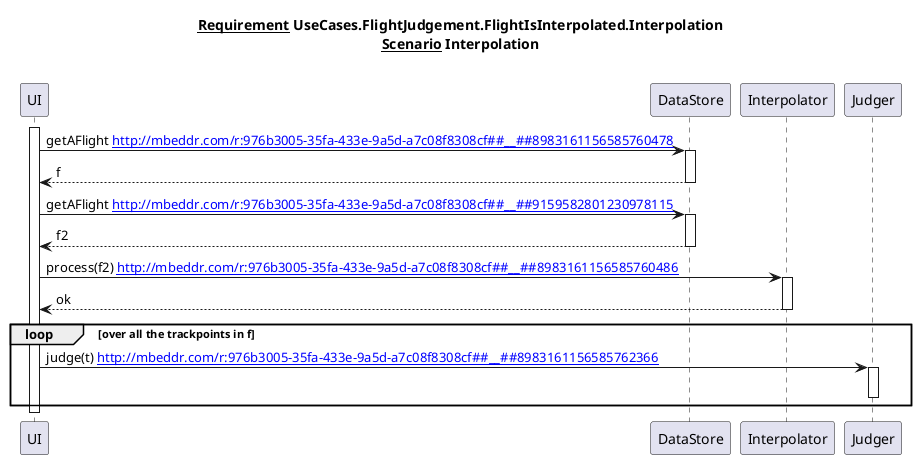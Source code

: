 @startuml
title
<u>Requirement</u> UseCases.FlightJudgement.FlightIsInterpolated.Interpolation
<u>Scenario</u> Interpolation

end title
participant UI
url of UI is [[http://mbeddr.com/r:976b3005-35fa-433e-9a5d-a7c08f8308cf##__##6898387700925260474]]
participant DataStore
url of DataStore is [[http://mbeddr.com/r:976b3005-35fa-433e-9a5d-a7c08f8308cf##__##6898387700925260483]]
participant Interpolator
url of Interpolator is [[http://mbeddr.com/r:976b3005-35fa-433e-9a5d-a7c08f8308cf##__##8119642625901795400]]
participant Judger
url of Judger is [[http://mbeddr.com/r:976b3005-35fa-433e-9a5d-a7c08f8308cf##__##8119642625901800289]]
activate UI
UI -> DataStore : getAFlight [[http://mbeddr.com/r:976b3005-35fa-433e-9a5d-a7c08f8308cf##__##8983161156585760478]]
activate DataStore
UI <-- DataStore:f
deactivate DataStore
UI -> DataStore : getAFlight [[http://mbeddr.com/r:976b3005-35fa-433e-9a5d-a7c08f8308cf##__##9159582801230978115]]
activate DataStore
UI <-- DataStore:f2
deactivate DataStore
UI -> Interpolator : process(f2) [[http://mbeddr.com/r:976b3005-35fa-433e-9a5d-a7c08f8308cf##__##8983161156585760486]]
activate Interpolator
UI <-- Interpolator:ok
deactivate Interpolator
loop over all the trackpoints in f
UI -> Judger : judge(t) [[http://mbeddr.com/r:976b3005-35fa-433e-9a5d-a7c08f8308cf##__##8983161156585762366]]
activate Judger
deactivate Judger
end loop 
deactivate UI
@enduml
